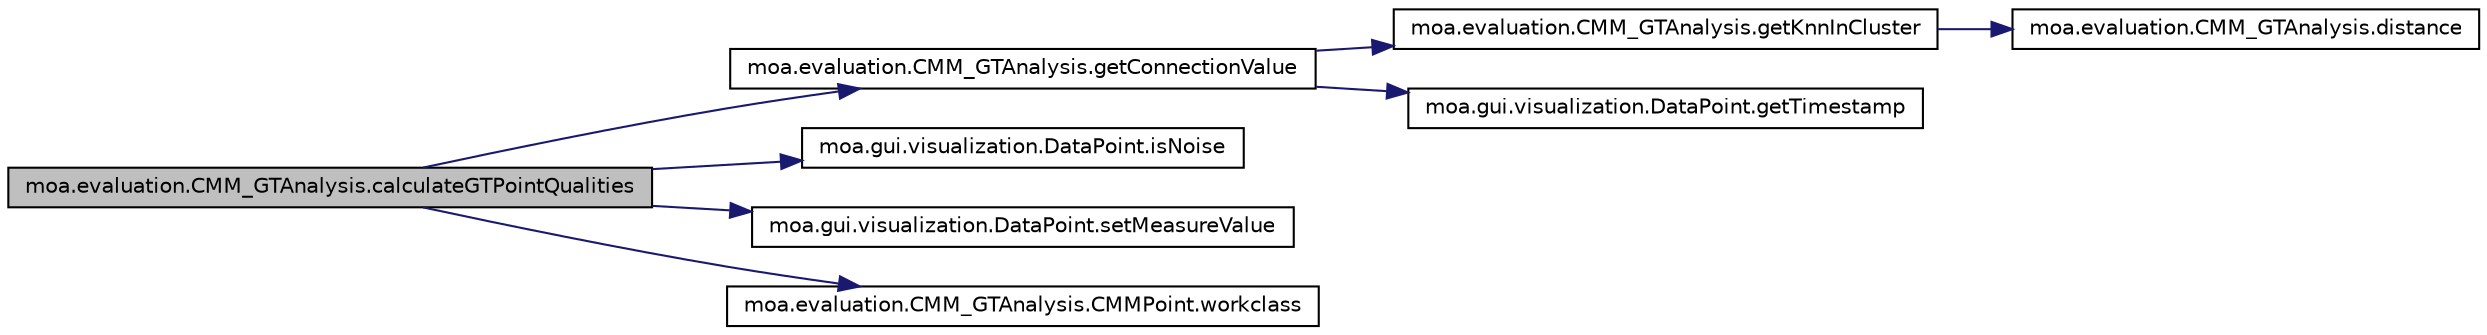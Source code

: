 digraph G
{
  edge [fontname="Helvetica",fontsize="10",labelfontname="Helvetica",labelfontsize="10"];
  node [fontname="Helvetica",fontsize="10",shape=record];
  rankdir=LR;
  Node1 [label="moa.evaluation.CMM_GTAnalysis.calculateGTPointQualities",height=0.2,width=0.4,color="black", fillcolor="grey75", style="filled" fontcolor="black"];
  Node1 -> Node2 [color="midnightblue",fontsize="10",style="solid",fontname="Helvetica"];
  Node2 [label="moa.evaluation.CMM_GTAnalysis.getConnectionValue",height=0.2,width=0.4,color="black", fillcolor="white", style="filled",URL="$classmoa_1_1evaluation_1_1CMM__GTAnalysis.html#a794b653c2c7b7335127f6ca7720ec5ab",tooltip="Calculate the connection of a point to a cluster."];
  Node2 -> Node3 [color="midnightblue",fontsize="10",style="solid",fontname="Helvetica"];
  Node3 [label="moa.evaluation.CMM_GTAnalysis.getKnnInCluster",height=0.2,width=0.4,color="black", fillcolor="white", style="filled",URL="$classmoa_1_1evaluation_1_1CMM__GTAnalysis.html#a12f256dabb3d986447d1d0b74a9a0dbc"];
  Node3 -> Node4 [color="midnightblue",fontsize="10",style="solid",fontname="Helvetica"];
  Node4 [label="moa.evaluation.CMM_GTAnalysis.distance",height=0.2,width=0.4,color="black", fillcolor="white", style="filled",URL="$classmoa_1_1evaluation_1_1CMM__GTAnalysis.html#a0d6e0c9cce76d83d7edbc65a3bacb315",tooltip="Calculates Euclidian distance."];
  Node2 -> Node5 [color="midnightblue",fontsize="10",style="solid",fontname="Helvetica"];
  Node5 [label="moa.gui.visualization.DataPoint.getTimestamp",height=0.2,width=0.4,color="black", fillcolor="white", style="filled",URL="$classmoa_1_1gui_1_1visualization_1_1DataPoint.html#a2a969caa225b25dce49d0e0caba03037"];
  Node1 -> Node6 [color="midnightblue",fontsize="10",style="solid",fontname="Helvetica"];
  Node6 [label="moa.gui.visualization.DataPoint.isNoise",height=0.2,width=0.4,color="black", fillcolor="white", style="filled",URL="$classmoa_1_1gui_1_1visualization_1_1DataPoint.html#a346207ffb1974293b5d67cf10656ef3d"];
  Node1 -> Node7 [color="midnightblue",fontsize="10",style="solid",fontname="Helvetica"];
  Node7 [label="moa.gui.visualization.DataPoint.setMeasureValue",height=0.2,width=0.4,color="black", fillcolor="white", style="filled",URL="$classmoa_1_1gui_1_1visualization_1_1DataPoint.html#ae785a3bf303998016133b7d56566a920"];
  Node1 -> Node8 [color="midnightblue",fontsize="10",style="solid",fontname="Helvetica"];
  Node8 [label="moa.evaluation.CMM_GTAnalysis.CMMPoint.workclass",height=0.2,width=0.4,color="black", fillcolor="white", style="filled",URL="$classmoa_1_1evaluation_1_1CMM__GTAnalysis_1_1CMMPoint.html#ae69d6c93ab345ead82db85e885af44ad",tooltip="Retruns the current working label of the cluster the point belongs to."];
}
